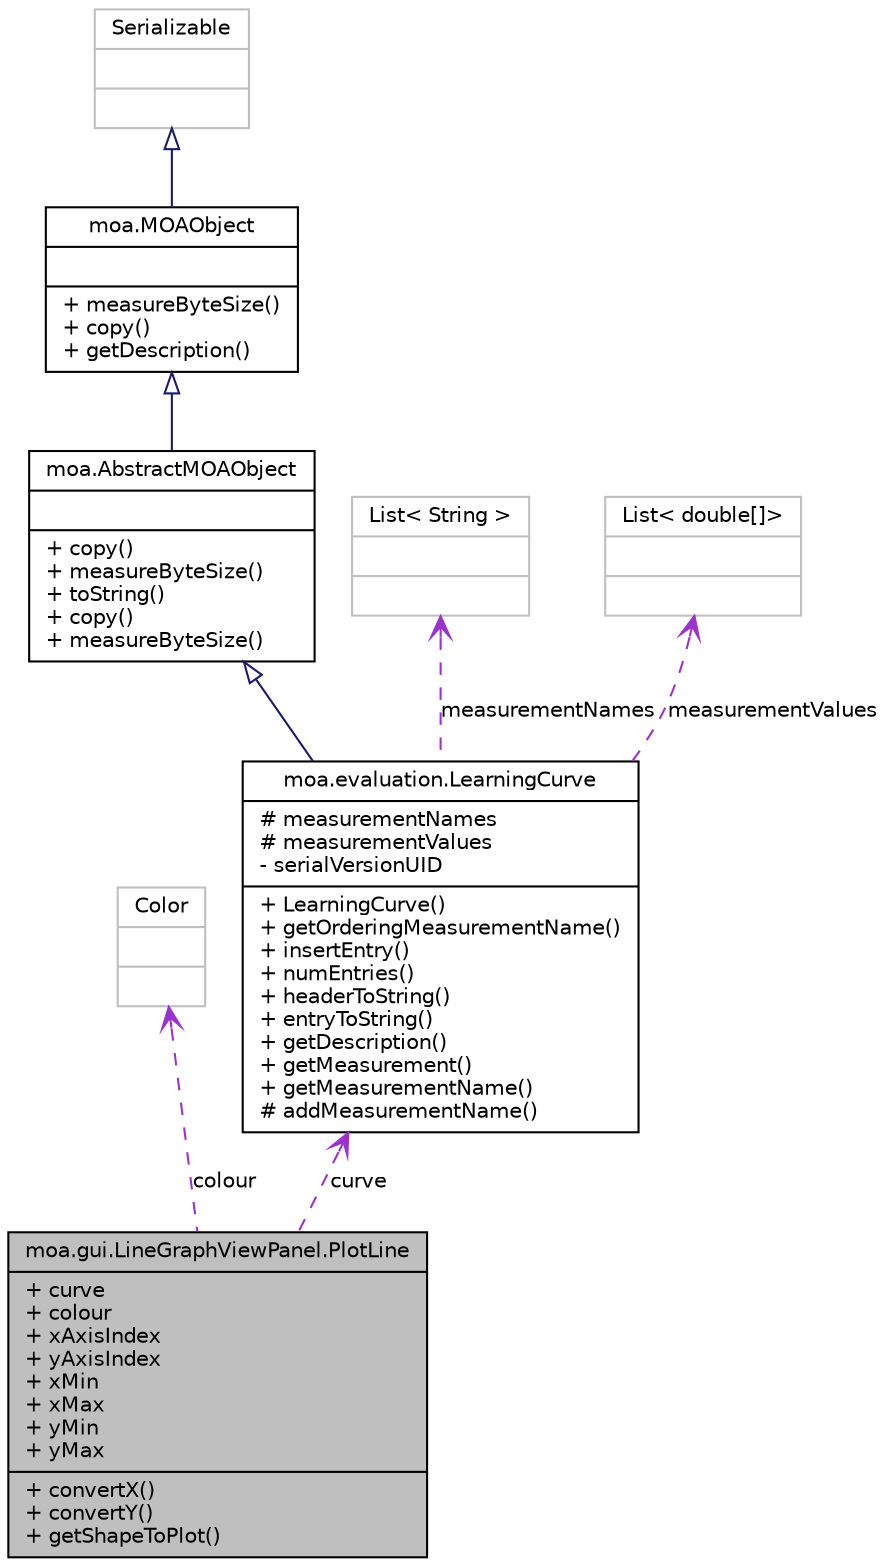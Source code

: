 digraph G
{
  edge [fontname="Helvetica",fontsize="10",labelfontname="Helvetica",labelfontsize="10"];
  node [fontname="Helvetica",fontsize="10",shape=record];
  Node1 [label="{moa.gui.LineGraphViewPanel.PlotLine\n|+ curve\l+ colour\l+ xAxisIndex\l+ yAxisIndex\l+ xMin\l+ xMax\l+ yMin\l+ yMax\l|+ convertX()\l+ convertY()\l+ getShapeToPlot()\l}",height=0.2,width=0.4,color="black", fillcolor="grey75", style="filled" fontcolor="black"];
  Node2 -> Node1 [dir=back,color="darkorchid3",fontsize="10",style="dashed",label="colour",arrowtail="open",fontname="Helvetica"];
  Node2 [label="{Color\n||}",height=0.2,width=0.4,color="grey75", fillcolor="white", style="filled"];
  Node3 -> Node1 [dir=back,color="darkorchid3",fontsize="10",style="dashed",label="curve",arrowtail="open",fontname="Helvetica"];
  Node3 [label="{moa.evaluation.LearningCurve\n|# measurementNames\l# measurementValues\l- serialVersionUID\l|+ LearningCurve()\l+ getOrderingMeasurementName()\l+ insertEntry()\l+ numEntries()\l+ headerToString()\l+ entryToString()\l+ getDescription()\l+ getMeasurement()\l+ getMeasurementName()\l# addMeasurementName()\l}",height=0.2,width=0.4,color="black", fillcolor="white", style="filled",URL="$classmoa_1_1evaluation_1_1LearningCurve.html",tooltip="Class that stores and keeps the history of evaluation measurements."];
  Node4 -> Node3 [dir=back,color="midnightblue",fontsize="10",style="solid",arrowtail="empty",fontname="Helvetica"];
  Node4 [label="{moa.AbstractMOAObject\n||+ copy()\l+ measureByteSize()\l+ toString()\l+ copy()\l+ measureByteSize()\l}",height=0.2,width=0.4,color="black", fillcolor="white", style="filled",URL="$classmoa_1_1AbstractMOAObject.html",tooltip="Abstract MOA Object."];
  Node5 -> Node4 [dir=back,color="midnightblue",fontsize="10",style="solid",arrowtail="empty",fontname="Helvetica"];
  Node5 [label="{moa.MOAObject\n||+ measureByteSize()\l+ copy()\l+ getDescription()\l}",height=0.2,width=0.4,color="black", fillcolor="white", style="filled",URL="$interfacemoa_1_1MOAObject.html",tooltip="Interface implemented by classes in MOA, so that all are serializable, can produce..."];
  Node6 -> Node5 [dir=back,color="midnightblue",fontsize="10",style="solid",arrowtail="empty",fontname="Helvetica"];
  Node6 [label="{Serializable\n||}",height=0.2,width=0.4,color="grey75", fillcolor="white", style="filled"];
  Node7 -> Node3 [dir=back,color="darkorchid3",fontsize="10",style="dashed",label="measurementNames",arrowtail="open",fontname="Helvetica"];
  Node7 [label="{List\< String \>\n||}",height=0.2,width=0.4,color="grey75", fillcolor="white", style="filled"];
  Node8 -> Node3 [dir=back,color="darkorchid3",fontsize="10",style="dashed",label="measurementValues",arrowtail="open",fontname="Helvetica"];
  Node8 [label="{List\< double[]\>\n||}",height=0.2,width=0.4,color="grey75", fillcolor="white", style="filled"];
}
